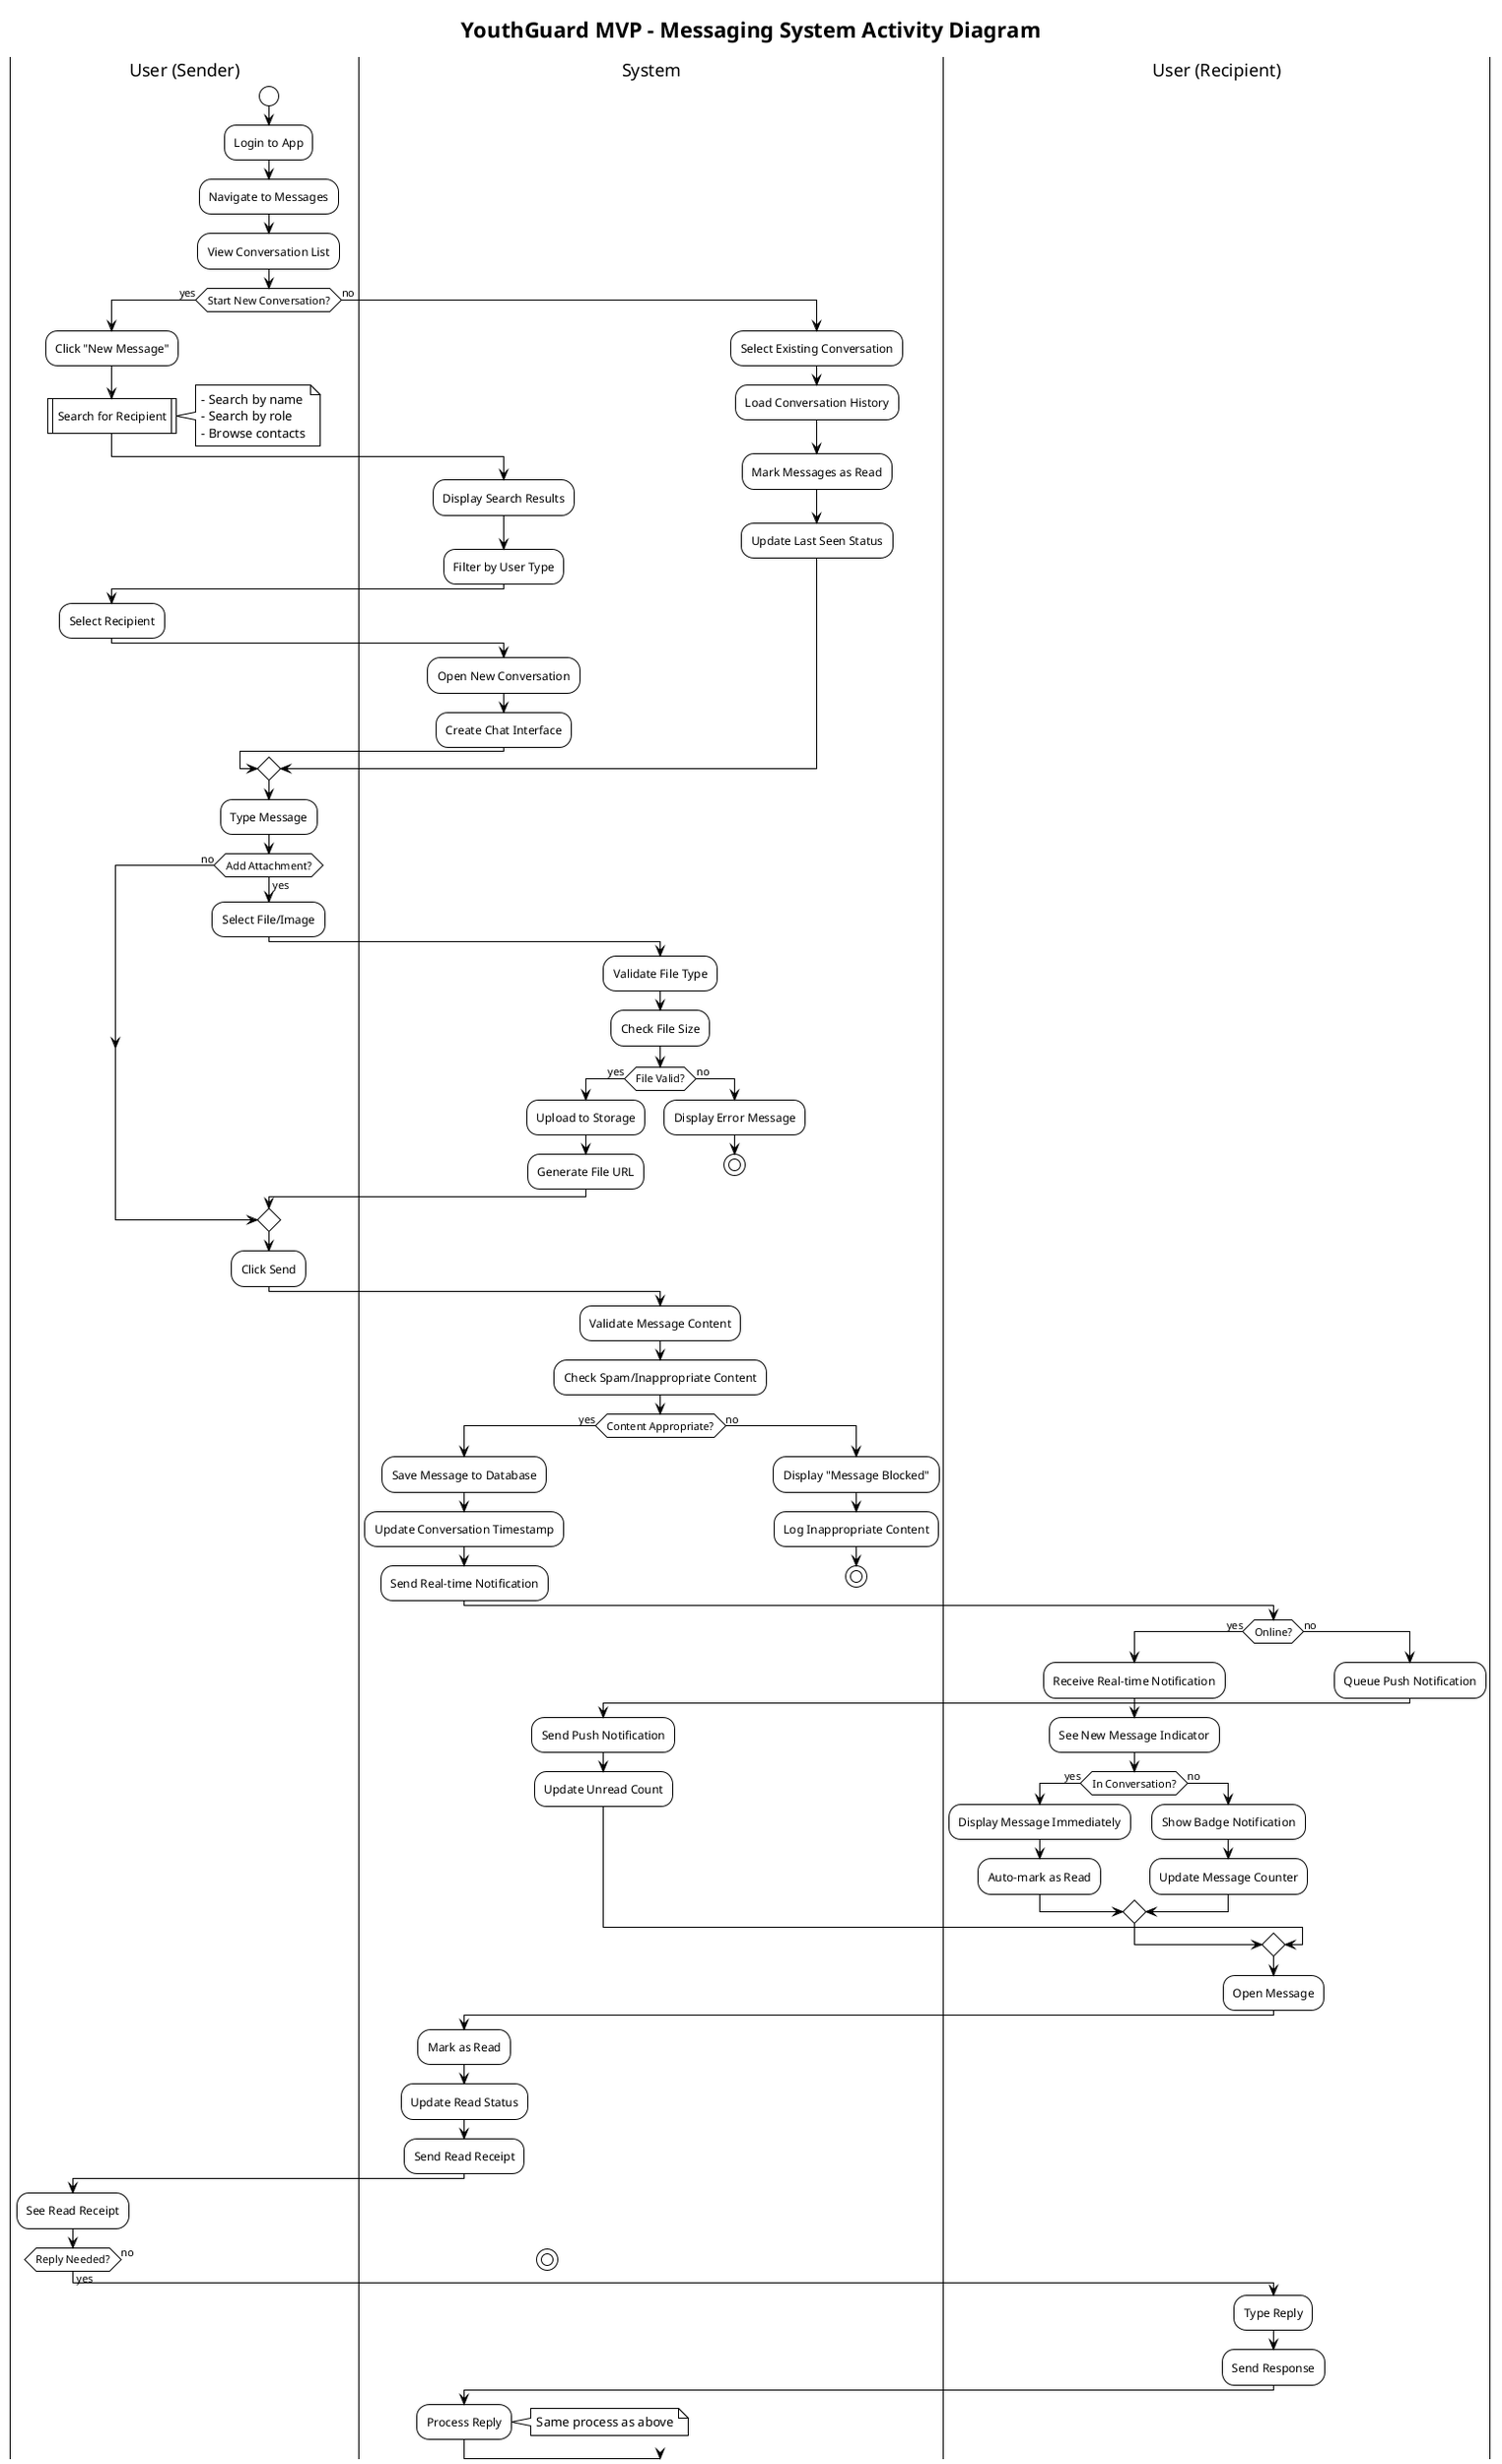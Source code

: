 @startuml YouthGuard_Activity_Messaging
!theme plain
title YouthGuard MVP - Messaging System Activity Diagram

|User (Sender)|
start
:Login to App;
:Navigate to Messages;
:View Conversation List;

if (Start New Conversation?) then (yes)
  :Click "New Message";
  :Search for Recipient|
  note right
    - Search by name
    - Search by role
    - Browse contacts
  end note
  
  |System|
  :Display Search Results;
  :Filter by User Type;
  
  |User (Sender)|
  :Select Recipient;
  
  |System|
  :Open New Conversation;
  :Create Chat Interface;
else (no)
  :Select Existing Conversation;
  
  |System|
  :Load Conversation History;
  :Mark Messages as Read;
  :Update Last Seen Status;
endif

|User (Sender)|
:Type Message;
if (Add Attachment?) then (yes)
  :Select File/Image;
  
  |System|
  :Validate File Type;
  :Check File Size;
  if (File Valid?) then (yes)
    :Upload to Storage;
    :Generate File URL;
  else (no)
    :Display Error Message;
    stop
  endif
else (no)
endif

|User (Sender)|
:Click Send;

|System|
:Validate Message Content;
:Check Spam/Inappropriate Content;
if (Content Appropriate?) then (yes)
  :Save Message to Database;
  :Update Conversation Timestamp;
  :Send Real-time Notification;
  
  |User (Recipient)|
  if (Online?) then (yes)
    :Receive Real-time Notification;
    :See New Message Indicator;
    if (In Conversation?) then (yes)
      :Display Message Immediately;
      :Auto-mark as Read;
    else (no)
      :Show Badge Notification;
      :Update Message Counter;
    endif
  else (no)
    :Queue Push Notification;
    
    |System|
    :Send Push Notification;
    :Update Unread Count;
  endif
  
  |User (Recipient)|
  :Open Message;
  
  |System|
  :Mark as Read;
  :Update Read Status;
  :Send Read Receipt;
  
  |User (Sender)|
  :See Read Receipt;
  
  if (Reply Needed?) then (yes)
    |User (Recipient)|
    :Type Reply;
    :Send Response;
    
    |System|
    :Process Reply;
    note right: Same process as above
  else (no)
    stop
  endif
else (no)
  :Display "Message Blocked";
  :Log Inappropriate Content;
  stop
endif

@enduml